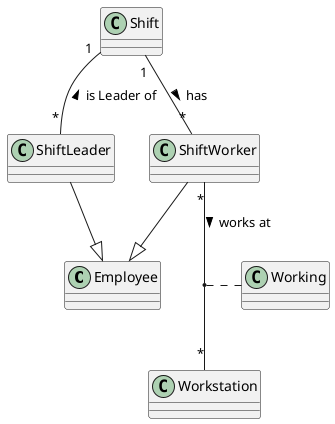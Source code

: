 @startuml

class Employee{

}

class Shift{

}

class ShiftLeader{

}

class ShiftWorker{

}

class Workstation{

}

class Working{

}

Shift "1" -- "*" ShiftLeader : < is Leader of
Shift "1" -- "*" ShiftWorker : > has

ShiftLeader --|> Employee
ShiftWorker --|> Employee

ShiftWorker "*" -- "*" Workstation : > works at

(ShiftWorker,Workstation) .. Working

@enduml